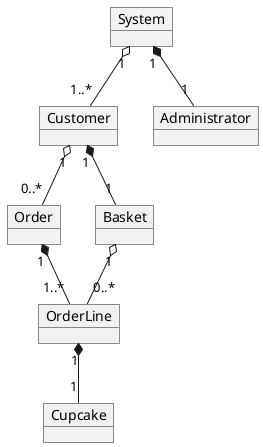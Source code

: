 @startuml
object Customer
object Administrator
object Cupcake
object Order
object OrderLine
object Basket
object System

Customer "1" o-- "0..*" Order
Customer "1" *-- "1" Basket
Order "1" *-- "1..*" OrderLine
OrderLine "1" *-- "1" Cupcake
Basket "1" o-- "0..*" OrderLine
System "1" *-- "1" Administrator
System "1" o-- "1..*" Customer
@enduml